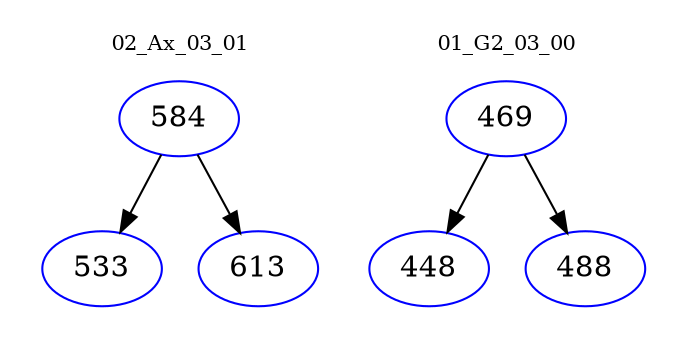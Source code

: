 digraph{
subgraph cluster_0 {
color = white
label = "02_Ax_03_01";
fontsize=10;
T0_584 [label="584", color="blue"]
T0_584 -> T0_533 [color="black"]
T0_533 [label="533", color="blue"]
T0_584 -> T0_613 [color="black"]
T0_613 [label="613", color="blue"]
}
subgraph cluster_1 {
color = white
label = "01_G2_03_00";
fontsize=10;
T1_469 [label="469", color="blue"]
T1_469 -> T1_448 [color="black"]
T1_448 [label="448", color="blue"]
T1_469 -> T1_488 [color="black"]
T1_488 [label="488", color="blue"]
}
}
